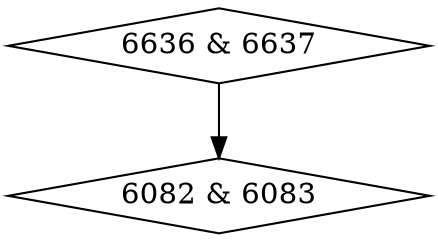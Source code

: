 digraph {
0 [label = "6082 & 6083", shape = diamond];
1 [label = "6636 & 6637", shape = diamond];
1->0;
}
